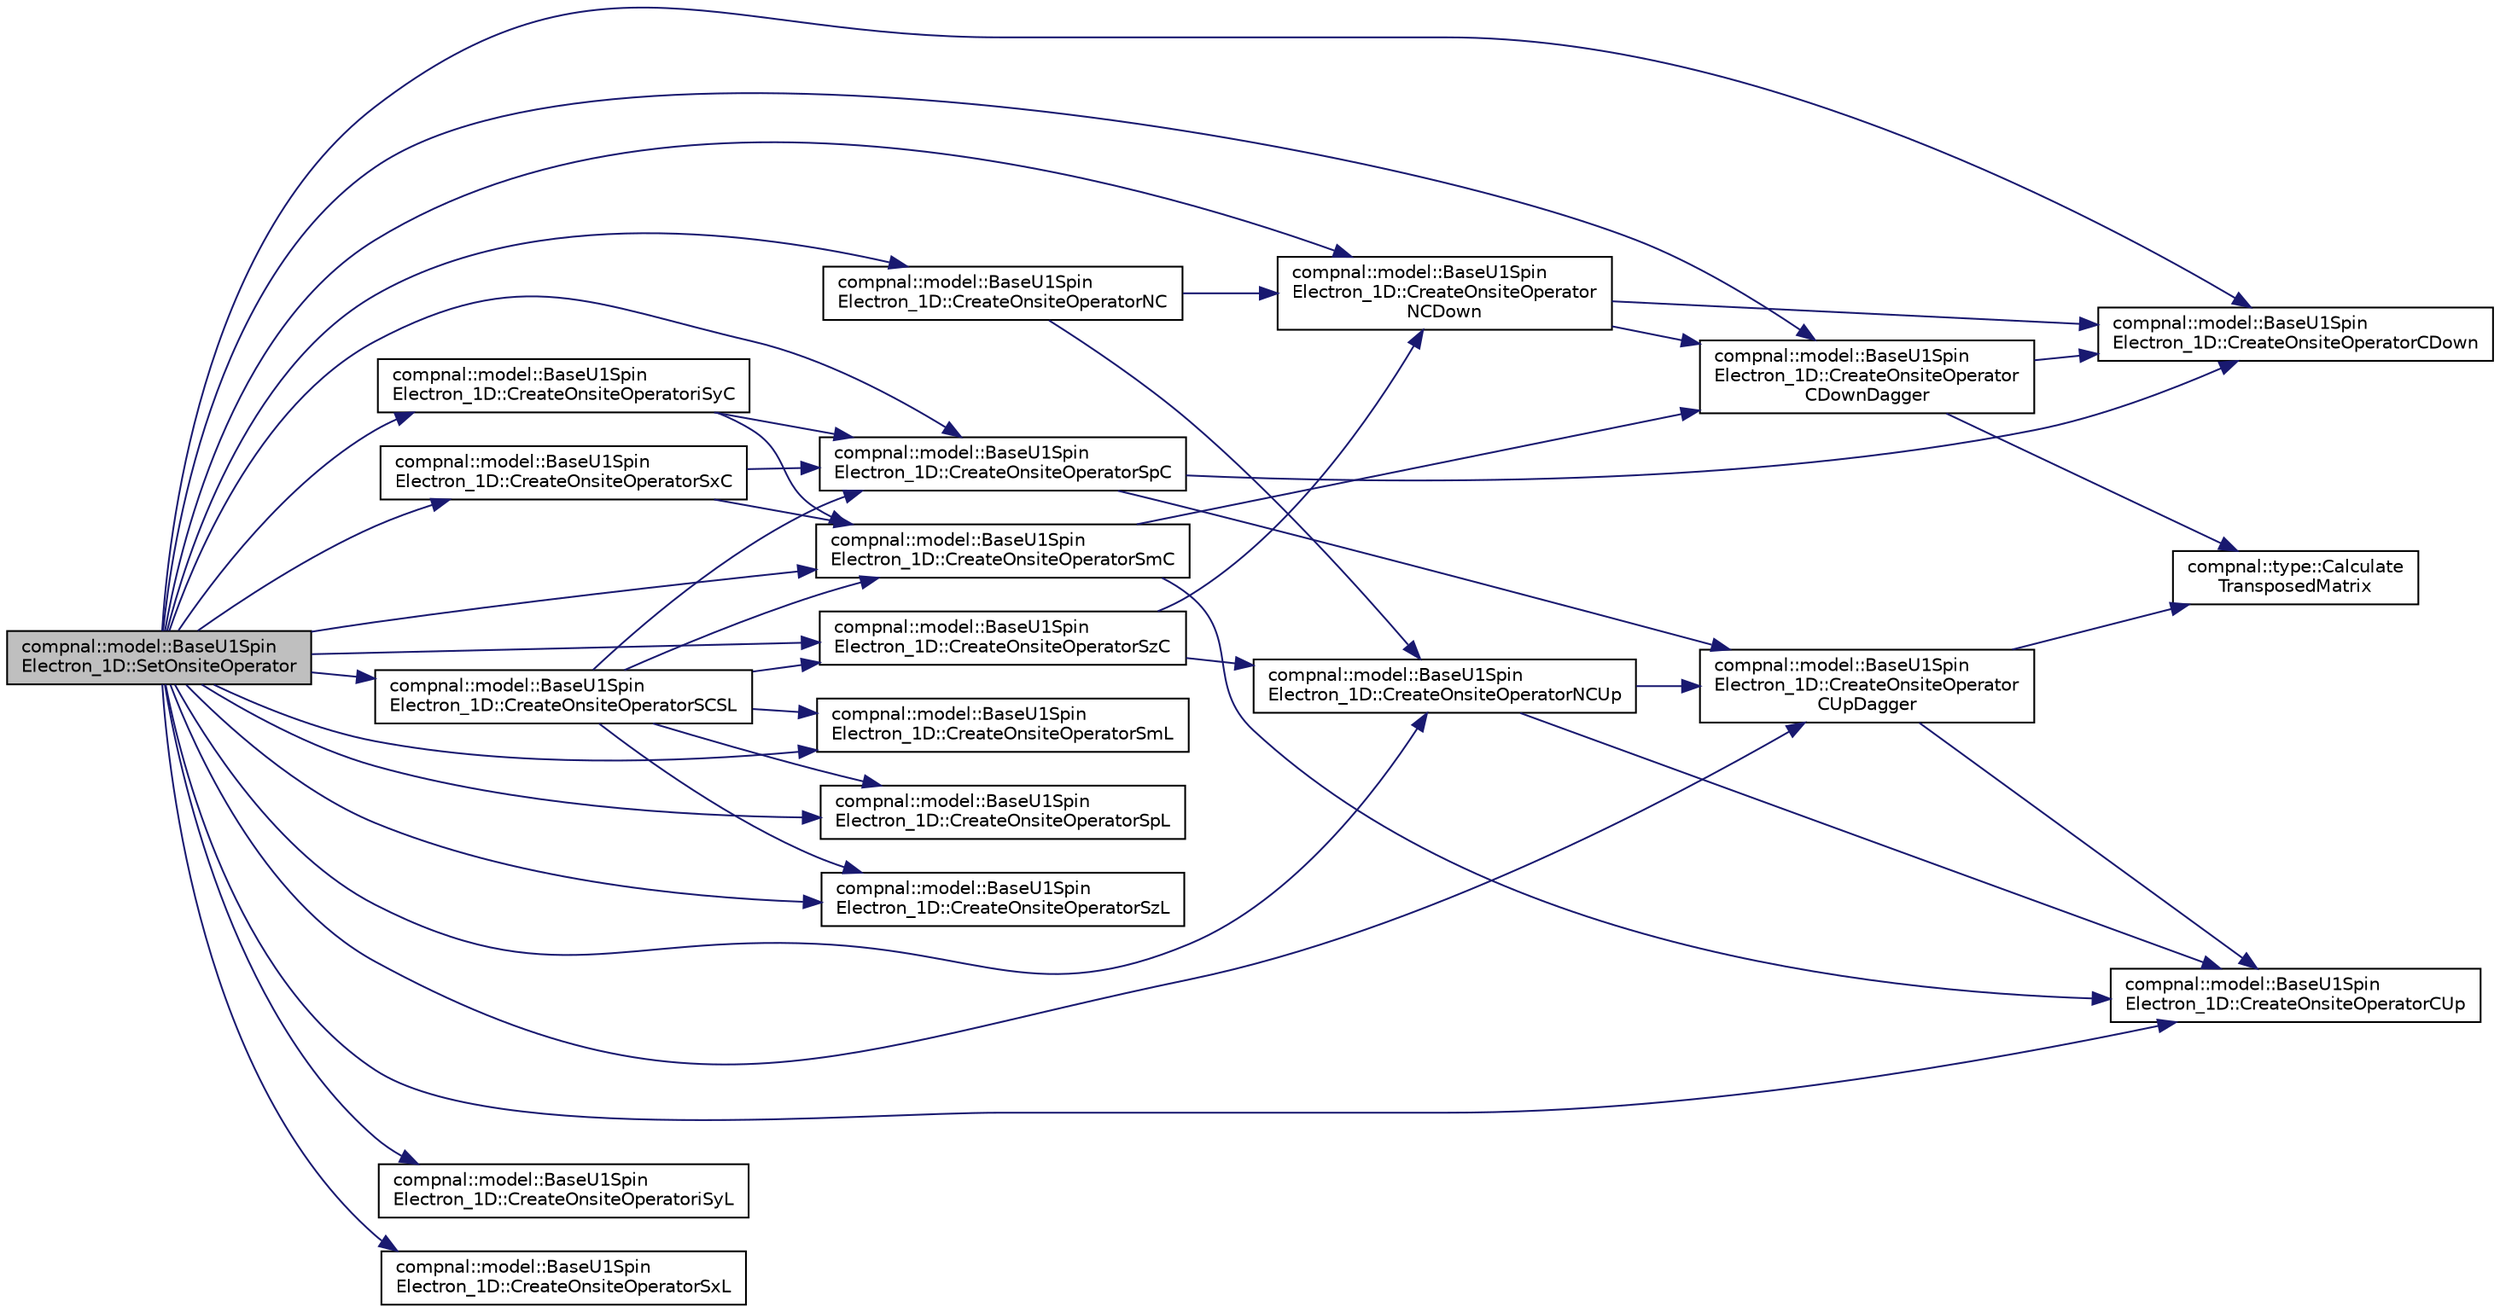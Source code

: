 digraph "compnal::model::BaseU1SpinElectron_1D::SetOnsiteOperator"
{
 // INTERACTIVE_SVG=YES
 // LATEX_PDF_SIZE
  edge [fontname="Helvetica",fontsize="10",labelfontname="Helvetica",labelfontsize="10"];
  node [fontname="Helvetica",fontsize="10",shape=record];
  rankdir="LR";
  Node1 [label="compnal::model::BaseU1Spin\lElectron_1D::SetOnsiteOperator",height=0.2,width=0.4,color="black", fillcolor="grey75", style="filled", fontcolor="black",tooltip="Set onsite operators."];
  Node1 -> Node2 [color="midnightblue",fontsize="10",style="solid",fontname="Helvetica"];
  Node2 [label="compnal::model::BaseU1Spin\lElectron_1D::CreateOnsiteOperatorCDown",height=0.2,width=0.4,color="black", fillcolor="white", style="filled",URL="$de/d75/classcompnal_1_1model_1_1_base_u1_spin_electron__1_d.html#a6edeca65995e955d42e166d9c058314d",tooltip="Generate the annihilation operator for the electrons with the down spin ."];
  Node1 -> Node3 [color="midnightblue",fontsize="10",style="solid",fontname="Helvetica"];
  Node3 [label="compnal::model::BaseU1Spin\lElectron_1D::CreateOnsiteOperator\lCDownDagger",height=0.2,width=0.4,color="black", fillcolor="white", style="filled",URL="$de/d75/classcompnal_1_1model_1_1_base_u1_spin_electron__1_d.html#aa52478d83568239ad051ab7bc53a7dc1",tooltip="Generate the creation operator for the electrons with the down spin ."];
  Node3 -> Node4 [color="midnightblue",fontsize="10",style="solid",fontname="Helvetica"];
  Node4 [label="compnal::type::Calculate\lTransposedMatrix",height=0.2,width=0.4,color="black", fillcolor="white", style="filled",URL="$d4/df8/namespacecompnal_1_1type.html#a5346fac9bf3b703982976a27f440168b",tooltip=" "];
  Node3 -> Node2 [color="midnightblue",fontsize="10",style="solid",fontname="Helvetica"];
  Node1 -> Node5 [color="midnightblue",fontsize="10",style="solid",fontname="Helvetica"];
  Node5 [label="compnal::model::BaseU1Spin\lElectron_1D::CreateOnsiteOperatorCUp",height=0.2,width=0.4,color="black", fillcolor="white", style="filled",URL="$de/d75/classcompnal_1_1model_1_1_base_u1_spin_electron__1_d.html#ade86fc6f45f9c3460415569d658febeb",tooltip="Generate the annihilation operator for the electrons with the up spin ."];
  Node1 -> Node6 [color="midnightblue",fontsize="10",style="solid",fontname="Helvetica"];
  Node6 [label="compnal::model::BaseU1Spin\lElectron_1D::CreateOnsiteOperator\lCUpDagger",height=0.2,width=0.4,color="black", fillcolor="white", style="filled",URL="$de/d75/classcompnal_1_1model_1_1_base_u1_spin_electron__1_d.html#aeaa930775a1d36058732b7967c465388",tooltip="Generate the creation operator for the electrons with the up spin ."];
  Node6 -> Node4 [color="midnightblue",fontsize="10",style="solid",fontname="Helvetica"];
  Node6 -> Node5 [color="midnightblue",fontsize="10",style="solid",fontname="Helvetica"];
  Node1 -> Node7 [color="midnightblue",fontsize="10",style="solid",fontname="Helvetica"];
  Node7 [label="compnal::model::BaseU1Spin\lElectron_1D::CreateOnsiteOperatoriSyC",height=0.2,width=0.4,color="black", fillcolor="white", style="filled",URL="$de/d75/classcompnal_1_1model_1_1_base_u1_spin_electron__1_d.html#a2655d8d78f7eaf41ace9ce5a9c8ac90d",tooltip="Generate the spin operator for the y-direction for the electrons . Here  is the the imaginary unit."];
  Node7 -> Node8 [color="midnightblue",fontsize="10",style="solid",fontname="Helvetica"];
  Node8 [label="compnal::model::BaseU1Spin\lElectron_1D::CreateOnsiteOperatorSmC",height=0.2,width=0.4,color="black", fillcolor="white", style="filled",URL="$de/d75/classcompnal_1_1model_1_1_base_u1_spin_electron__1_d.html#aec74f4719f814ef470b506cc28947df4",tooltip="Generate the lowering operator for spin of the electrons ."];
  Node8 -> Node3 [color="midnightblue",fontsize="10",style="solid",fontname="Helvetica"];
  Node8 -> Node5 [color="midnightblue",fontsize="10",style="solid",fontname="Helvetica"];
  Node7 -> Node9 [color="midnightblue",fontsize="10",style="solid",fontname="Helvetica"];
  Node9 [label="compnal::model::BaseU1Spin\lElectron_1D::CreateOnsiteOperatorSpC",height=0.2,width=0.4,color="black", fillcolor="white", style="filled",URL="$de/d75/classcompnal_1_1model_1_1_base_u1_spin_electron__1_d.html#a036f27edb884a50731e99aac5ad5b363",tooltip="Generate the raising operator for spin of the electrons ."];
  Node9 -> Node2 [color="midnightblue",fontsize="10",style="solid",fontname="Helvetica"];
  Node9 -> Node6 [color="midnightblue",fontsize="10",style="solid",fontname="Helvetica"];
  Node1 -> Node10 [color="midnightblue",fontsize="10",style="solid",fontname="Helvetica"];
  Node10 [label="compnal::model::BaseU1Spin\lElectron_1D::CreateOnsiteOperatoriSyL",height=0.2,width=0.4,color="black", fillcolor="white", style="filled",URL="$de/d75/classcompnal_1_1model_1_1_base_u1_spin_electron__1_d.html#aa697f969a2881966f9700878a80d4791",tooltip="Generate the spin-  operator of the local spin for the y-direction  with  being the imaginary unit."];
  Node1 -> Node11 [color="midnightblue",fontsize="10",style="solid",fontname="Helvetica"];
  Node11 [label="compnal::model::BaseU1Spin\lElectron_1D::CreateOnsiteOperatorNC",height=0.2,width=0.4,color="black", fillcolor="white", style="filled",URL="$de/d75/classcompnal_1_1model_1_1_base_u1_spin_electron__1_d.html#a102a10a52ece5265767c565da96195b3",tooltip="Generate the number operator for the electrons ."];
  Node11 -> Node12 [color="midnightblue",fontsize="10",style="solid",fontname="Helvetica"];
  Node12 [label="compnal::model::BaseU1Spin\lElectron_1D::CreateOnsiteOperator\lNCDown",height=0.2,width=0.4,color="black", fillcolor="white", style="filled",URL="$de/d75/classcompnal_1_1model_1_1_base_u1_spin_electron__1_d.html#a67e087762b868a541cc9e6682aeb092a",tooltip="Generate the number operator for the electrons with the down spin ."];
  Node12 -> Node2 [color="midnightblue",fontsize="10",style="solid",fontname="Helvetica"];
  Node12 -> Node3 [color="midnightblue",fontsize="10",style="solid",fontname="Helvetica"];
  Node11 -> Node13 [color="midnightblue",fontsize="10",style="solid",fontname="Helvetica"];
  Node13 [label="compnal::model::BaseU1Spin\lElectron_1D::CreateOnsiteOperatorNCUp",height=0.2,width=0.4,color="black", fillcolor="white", style="filled",URL="$de/d75/classcompnal_1_1model_1_1_base_u1_spin_electron__1_d.html#ade60afdae6afc7d2832a836b186e878b",tooltip="Generate the number operator for the electrons with the up spin ."];
  Node13 -> Node5 [color="midnightblue",fontsize="10",style="solid",fontname="Helvetica"];
  Node13 -> Node6 [color="midnightblue",fontsize="10",style="solid",fontname="Helvetica"];
  Node1 -> Node12 [color="midnightblue",fontsize="10",style="solid",fontname="Helvetica"];
  Node1 -> Node13 [color="midnightblue",fontsize="10",style="solid",fontname="Helvetica"];
  Node1 -> Node14 [color="midnightblue",fontsize="10",style="solid",fontname="Helvetica"];
  Node14 [label="compnal::model::BaseU1Spin\lElectron_1D::CreateOnsiteOperatorSCSL",height=0.2,width=0.4,color="black", fillcolor="white", style="filled",URL="$de/d75/classcompnal_1_1model_1_1_base_u1_spin_electron__1_d.html#a2c054874201636966a39102673b8a452",tooltip="Generate ."];
  Node14 -> Node8 [color="midnightblue",fontsize="10",style="solid",fontname="Helvetica"];
  Node14 -> Node15 [color="midnightblue",fontsize="10",style="solid",fontname="Helvetica"];
  Node15 [label="compnal::model::BaseU1Spin\lElectron_1D::CreateOnsiteOperatorSmL",height=0.2,width=0.4,color="black", fillcolor="white", style="filled",URL="$de/d75/classcompnal_1_1model_1_1_base_u1_spin_electron__1_d.html#a1926cd00080a8012174244e7f1ee9086",tooltip="Generate the spin-  raising operator of the local spin ."];
  Node14 -> Node9 [color="midnightblue",fontsize="10",style="solid",fontname="Helvetica"];
  Node14 -> Node16 [color="midnightblue",fontsize="10",style="solid",fontname="Helvetica"];
  Node16 [label="compnal::model::BaseU1Spin\lElectron_1D::CreateOnsiteOperatorSpL",height=0.2,width=0.4,color="black", fillcolor="white", style="filled",URL="$de/d75/classcompnal_1_1model_1_1_base_u1_spin_electron__1_d.html#a3ab4dae108027aa369609123a46d610a",tooltip="Generate the spin-  raising operator of the local spin ."];
  Node14 -> Node17 [color="midnightblue",fontsize="10",style="solid",fontname="Helvetica"];
  Node17 [label="compnal::model::BaseU1Spin\lElectron_1D::CreateOnsiteOperatorSzC",height=0.2,width=0.4,color="black", fillcolor="white", style="filled",URL="$de/d75/classcompnal_1_1model_1_1_base_u1_spin_electron__1_d.html#aca985efae20c351bc9342621b791d53e",tooltip="Generate the spin operator for the z-direction for the electrons ."];
  Node17 -> Node12 [color="midnightblue",fontsize="10",style="solid",fontname="Helvetica"];
  Node17 -> Node13 [color="midnightblue",fontsize="10",style="solid",fontname="Helvetica"];
  Node14 -> Node18 [color="midnightblue",fontsize="10",style="solid",fontname="Helvetica"];
  Node18 [label="compnal::model::BaseU1Spin\lElectron_1D::CreateOnsiteOperatorSzL",height=0.2,width=0.4,color="black", fillcolor="white", style="filled",URL="$de/d75/classcompnal_1_1model_1_1_base_u1_spin_electron__1_d.html#acb2cb8c341e4124e3e5278a3e19c7fc5",tooltip="Generate the spin-  operator of the local spin for the z-direction ."];
  Node1 -> Node8 [color="midnightblue",fontsize="10",style="solid",fontname="Helvetica"];
  Node1 -> Node15 [color="midnightblue",fontsize="10",style="solid",fontname="Helvetica"];
  Node1 -> Node9 [color="midnightblue",fontsize="10",style="solid",fontname="Helvetica"];
  Node1 -> Node16 [color="midnightblue",fontsize="10",style="solid",fontname="Helvetica"];
  Node1 -> Node19 [color="midnightblue",fontsize="10",style="solid",fontname="Helvetica"];
  Node19 [label="compnal::model::BaseU1Spin\lElectron_1D::CreateOnsiteOperatorSxC",height=0.2,width=0.4,color="black", fillcolor="white", style="filled",URL="$de/d75/classcompnal_1_1model_1_1_base_u1_spin_electron__1_d.html#abab0b145dc1e793803578d48b9a66bd0",tooltip="Generate the spin operator for the x-direction for the electrons ."];
  Node19 -> Node8 [color="midnightblue",fontsize="10",style="solid",fontname="Helvetica"];
  Node19 -> Node9 [color="midnightblue",fontsize="10",style="solid",fontname="Helvetica"];
  Node1 -> Node20 [color="midnightblue",fontsize="10",style="solid",fontname="Helvetica"];
  Node20 [label="compnal::model::BaseU1Spin\lElectron_1D::CreateOnsiteOperatorSxL",height=0.2,width=0.4,color="black", fillcolor="white", style="filled",URL="$de/d75/classcompnal_1_1model_1_1_base_u1_spin_electron__1_d.html#aa37ff16eb7ededcb83354092c9ac6d2c",tooltip="Generate the spin-  operator of the local spin for the x-direction ."];
  Node1 -> Node17 [color="midnightblue",fontsize="10",style="solid",fontname="Helvetica"];
  Node1 -> Node18 [color="midnightblue",fontsize="10",style="solid",fontname="Helvetica"];
}
